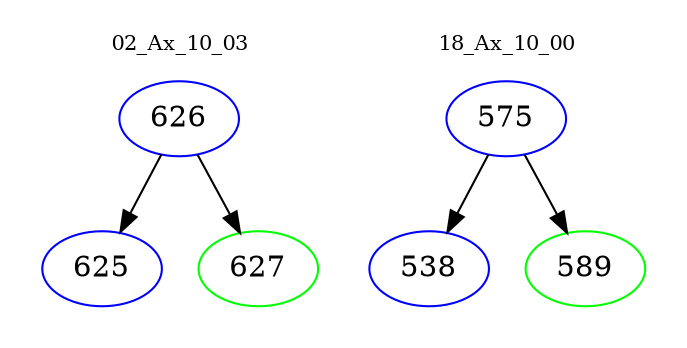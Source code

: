 digraph{
subgraph cluster_0 {
color = white
label = "02_Ax_10_03";
fontsize=10;
T0_626 [label="626", color="blue"]
T0_626 -> T0_625 [color="black"]
T0_625 [label="625", color="blue"]
T0_626 -> T0_627 [color="black"]
T0_627 [label="627", color="green"]
}
subgraph cluster_1 {
color = white
label = "18_Ax_10_00";
fontsize=10;
T1_575 [label="575", color="blue"]
T1_575 -> T1_538 [color="black"]
T1_538 [label="538", color="blue"]
T1_575 -> T1_589 [color="black"]
T1_589 [label="589", color="green"]
}
}
